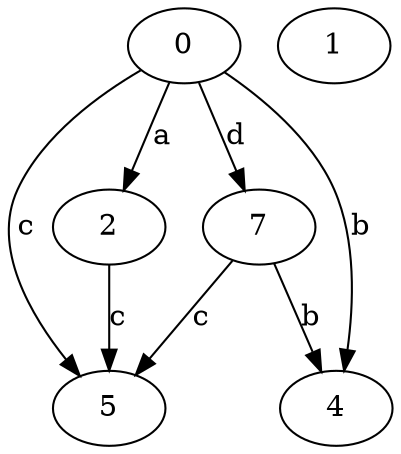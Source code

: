 strict digraph  {
0;
1;
2;
4;
5;
7;
0 -> 2  [label=a];
0 -> 4  [label=b];
0 -> 5  [label=c];
0 -> 7  [label=d];
2 -> 5  [label=c];
7 -> 4  [label=b];
7 -> 5  [label=c];
}
